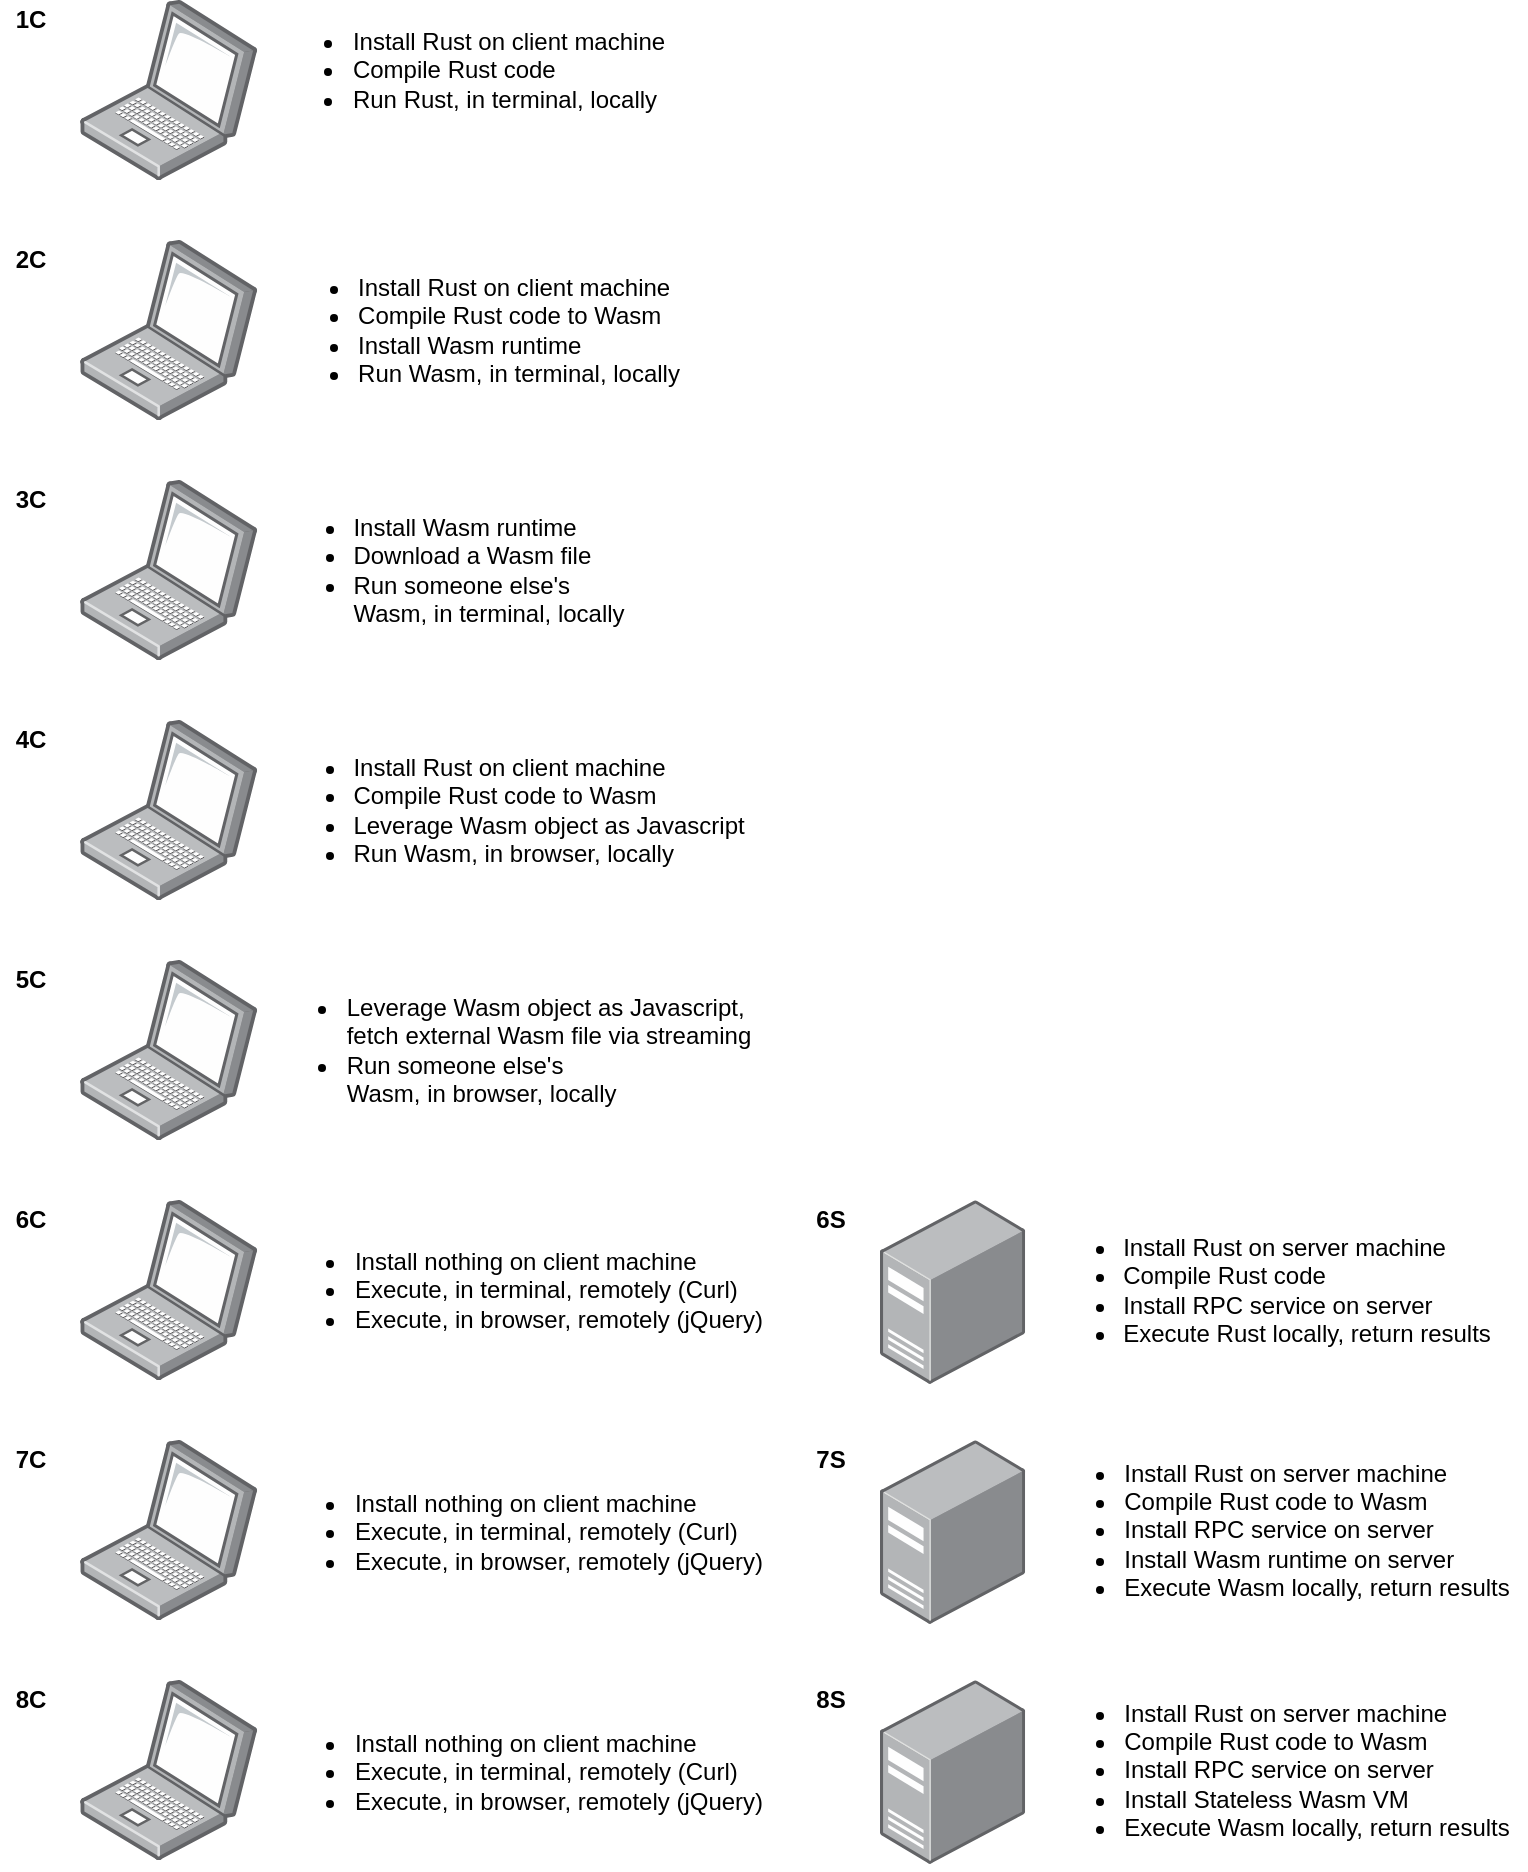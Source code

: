 <mxfile version="12.4.2" type="device" pages="1"><diagram id="XBtV41fDwxLXYlW0F-xd" name="Page-1"><mxGraphModel dx="1092" dy="528" grid="1" gridSize="10" guides="1" tooltips="1" connect="1" arrows="1" fold="1" page="1" pageScale="1" pageWidth="827" pageHeight="1169" math="0" shadow="0"><root><mxCell id="0"/><mxCell id="1" parent="0"/><mxCell id="fqusyUA_K459bH9LrAJl-1" value="" style="points=[];aspect=fixed;html=1;align=center;shadow=0;dashed=0;image;image=img/lib/allied_telesis/computer_and_terminals/Laptop.svg;" vertex="1" parent="1"><mxGeometry x="80" y="160" width="88.73" height="90" as="geometry"/></mxCell><mxCell id="fqusyUA_K459bH9LrAJl-4" value="" style="points=[];aspect=fixed;html=1;align=center;shadow=0;dashed=0;image;image=img/lib/allied_telesis/computer_and_terminals/Laptop.svg;" vertex="1" parent="1"><mxGeometry x="80" y="280" width="88.73" height="90" as="geometry"/></mxCell><mxCell id="fqusyUA_K459bH9LrAJl-5" value="" style="points=[];aspect=fixed;html=1;align=center;shadow=0;dashed=0;image;image=img/lib/allied_telesis/computer_and_terminals/Laptop.svg;" vertex="1" parent="1"><mxGeometry x="80" y="400" width="88.73" height="90" as="geometry"/></mxCell><mxCell id="fqusyUA_K459bH9LrAJl-6" value="" style="points=[];aspect=fixed;html=1;align=center;shadow=0;dashed=0;image;image=img/lib/allied_telesis/computer_and_terminals/Laptop.svg;" vertex="1" parent="1"><mxGeometry x="80" y="640" width="88.73" height="90" as="geometry"/></mxCell><mxCell id="fqusyUA_K459bH9LrAJl-8" value="&lt;div style=&quot;text-align: left&quot;&gt;&lt;ul&gt;&lt;li&gt;&lt;span&gt;Install Wasm runtime&lt;/span&gt;&lt;br&gt;&lt;/li&gt;&lt;li&gt;&lt;span&gt;Download a Wasm file&lt;/span&gt;&lt;/li&gt;&lt;li&gt;&lt;span&gt;Run someone else's&lt;br&gt;Wasm, in terminal, locally&lt;/span&gt;&lt;/li&gt;&lt;/ul&gt;&lt;/div&gt;" style="text;html=1;align=center;verticalAlign=middle;resizable=0;points=[];;autosize=1;" vertex="1" parent="1"><mxGeometry x="168.73" y="280" width="190" height="90" as="geometry"/></mxCell><mxCell id="fqusyUA_K459bH9LrAJl-9" value="&lt;div style=&quot;text-align: left&quot;&gt;&lt;ul&gt;&lt;li&gt;&lt;span&gt;Install Rust on client machine&lt;/span&gt;&lt;/li&gt;&lt;li&gt;&lt;span&gt;Compile Rust code to Wasm&lt;/span&gt;&lt;/li&gt;&lt;li&gt;&lt;span&gt;Leverage Wasm object as Javascript&lt;/span&gt;&lt;/li&gt;&lt;li&gt;&lt;span&gt;Run Wasm, in browser, locally&lt;/span&gt;&lt;/li&gt;&lt;/ul&gt;&lt;/div&gt;" style="text;html=1;align=center;verticalAlign=middle;resizable=0;points=[];;autosize=1;" vertex="1" parent="1"><mxGeometry x="168.73" y="400" width="250" height="90" as="geometry"/></mxCell><mxCell id="fqusyUA_K459bH9LrAJl-11" value="" style="points=[];aspect=fixed;html=1;align=center;shadow=0;dashed=0;image;image=img/lib/allied_telesis/computer_and_terminals/Server_Desktop.svg;" vertex="1" parent="1"><mxGeometry x="480" y="640" width="72.58" height="92" as="geometry"/></mxCell><mxCell id="fqusyUA_K459bH9LrAJl-12" value="" style="points=[];aspect=fixed;html=1;align=center;shadow=0;dashed=0;image;image=img/lib/allied_telesis/computer_and_terminals/Laptop.svg;" vertex="1" parent="1"><mxGeometry x="80" y="880" width="88.73" height="90" as="geometry"/></mxCell><mxCell id="fqusyUA_K459bH9LrAJl-13" value="" style="points=[];aspect=fixed;html=1;align=center;shadow=0;dashed=0;image;image=img/lib/allied_telesis/computer_and_terminals/Server_Desktop.svg;" vertex="1" parent="1"><mxGeometry x="480" y="880" width="72.58" height="92" as="geometry"/></mxCell><mxCell id="fqusyUA_K459bH9LrAJl-14" value="" style="points=[];aspect=fixed;html=1;align=center;shadow=0;dashed=0;image;image=img/lib/allied_telesis/computer_and_terminals/Laptop.svg;" vertex="1" parent="1"><mxGeometry x="80" y="760" width="88.73" height="90" as="geometry"/></mxCell><mxCell id="fqusyUA_K459bH9LrAJl-15" value="" style="points=[];aspect=fixed;html=1;align=center;shadow=0;dashed=0;image;image=img/lib/allied_telesis/computer_and_terminals/Server_Desktop.svg;" vertex="1" parent="1"><mxGeometry x="480" y="760" width="72.58" height="92" as="geometry"/></mxCell><mxCell id="fqusyUA_K459bH9LrAJl-19" value="&lt;div style=&quot;text-align: left&quot;&gt;&lt;ul&gt;&lt;li&gt;&lt;span&gt;Install nothing on client machine&lt;/span&gt;&lt;/li&gt;&lt;li&gt;Execute, in terminal, remotely (Curl)&lt;/li&gt;&lt;li&gt;Execute, in browser, remotely (jQuery)&lt;/li&gt;&lt;/ul&gt;&lt;/div&gt;" style="text;html=1;align=center;verticalAlign=middle;resizable=0;points=[];;autosize=1;" vertex="1" parent="1"><mxGeometry x="168.73" y="650" width="260" height="70" as="geometry"/></mxCell><mxCell id="fqusyUA_K459bH9LrAJl-20" value="&lt;div style=&quot;text-align: left&quot;&gt;&lt;ul&gt;&lt;li&gt;&lt;span&gt;Install Rust on server machine&lt;/span&gt;&lt;/li&gt;&lt;li&gt;&lt;span&gt;Compile Rust code&lt;/span&gt;&lt;/li&gt;&lt;li&gt;Install RPC service on server&lt;/li&gt;&lt;li&gt;&lt;span&gt;Execute Rust locally, return results&lt;/span&gt;&lt;/li&gt;&lt;/ul&gt;&lt;/div&gt;" style="text;html=1;align=center;verticalAlign=middle;resizable=0;points=[];;autosize=1;" vertex="1" parent="1"><mxGeometry x="552.58" y="640" width="240" height="90" as="geometry"/></mxCell><mxCell id="fqusyUA_K459bH9LrAJl-21" value="&lt;div style=&quot;text-align: left&quot;&gt;&lt;ul&gt;&lt;li&gt;&lt;span&gt;Install Rust on server machine&lt;/span&gt;&lt;/li&gt;&lt;li&gt;&lt;span&gt;Compile Rust code to Wasm&lt;/span&gt;&lt;/li&gt;&lt;li&gt;Install RPC service on server&lt;/li&gt;&lt;li&gt;Install Wasm runtime on server&lt;/li&gt;&lt;li&gt;&lt;span&gt;Execute Wasm locally, return results&lt;/span&gt;&lt;/li&gt;&lt;/ul&gt;&lt;/div&gt;" style="text;html=1;align=center;verticalAlign=middle;resizable=0;points=[];;autosize=1;" vertex="1" parent="1"><mxGeometry x="552.58" y="755" width="250" height="100" as="geometry"/></mxCell><mxCell id="fqusyUA_K459bH9LrAJl-22" value="&lt;div style=&quot;text-align: left&quot;&gt;&lt;ul&gt;&lt;li&gt;&lt;span&gt;Install Rust on server machine&lt;/span&gt;&lt;/li&gt;&lt;li&gt;&lt;span&gt;Compile Rust code to Wasm&lt;/span&gt;&lt;/li&gt;&lt;li&gt;Install RPC service on server&lt;/li&gt;&lt;li&gt;Install Stateless Wasm VM&lt;/li&gt;&lt;li&gt;&lt;span&gt;Execute Wasm locally, return results&lt;/span&gt;&lt;/li&gt;&lt;/ul&gt;&lt;/div&gt;" style="text;html=1;align=center;verticalAlign=middle;resizable=0;points=[];;autosize=1;" vertex="1" parent="1"><mxGeometry x="552.58" y="875" width="250" height="100" as="geometry"/></mxCell><mxCell id="fqusyUA_K459bH9LrAJl-23" value="&lt;div style=&quot;text-align: left&quot;&gt;&lt;ul&gt;&lt;li&gt;&lt;span&gt;Install nothing on client machine&lt;/span&gt;&lt;/li&gt;&lt;li&gt;Execute, in terminal, remotely (Curl)&lt;/li&gt;&lt;li&gt;Execute, in browser, remotely (jQuery)&lt;/li&gt;&lt;/ul&gt;&lt;/div&gt;" style="text;html=1;align=center;verticalAlign=middle;resizable=0;points=[];;autosize=1;" vertex="1" parent="1"><mxGeometry x="168.73" y="771" width="260" height="70" as="geometry"/></mxCell><mxCell id="fqusyUA_K459bH9LrAJl-24" value="&lt;div style=&quot;text-align: left&quot;&gt;&lt;ul&gt;&lt;li&gt;&lt;span&gt;Install nothing on client machine&lt;/span&gt;&lt;/li&gt;&lt;li&gt;Execute, in terminal, remotely (Curl)&lt;/li&gt;&lt;li&gt;Execute, in browser, remotely (jQuery)&lt;/li&gt;&lt;/ul&gt;&lt;/div&gt;" style="text;html=1;align=center;verticalAlign=middle;resizable=0;points=[];;autosize=1;" vertex="1" parent="1"><mxGeometry x="168.73" y="891" width="260" height="70" as="geometry"/></mxCell><mxCell id="fqusyUA_K459bH9LrAJl-25" value="&lt;b&gt;2C&lt;/b&gt;" style="text;html=1;align=center;verticalAlign=middle;resizable=0;points=[];;autosize=1;" vertex="1" parent="1"><mxGeometry x="40" y="160" width="30" height="20" as="geometry"/></mxCell><mxCell id="fqusyUA_K459bH9LrAJl-26" value="&lt;b&gt;3C&lt;/b&gt;" style="text;html=1;align=center;verticalAlign=middle;resizable=0;points=[];;autosize=1;" vertex="1" parent="1"><mxGeometry x="40" y="280" width="30" height="20" as="geometry"/></mxCell><mxCell id="fqusyUA_K459bH9LrAJl-27" value="&lt;b&gt;4C&lt;/b&gt;" style="text;html=1;align=center;verticalAlign=middle;resizable=0;points=[];;autosize=1;" vertex="1" parent="1"><mxGeometry x="40" y="400" width="30" height="20" as="geometry"/></mxCell><mxCell id="fqusyUA_K459bH9LrAJl-28" value="&lt;b&gt;6C&lt;/b&gt;" style="text;html=1;align=center;verticalAlign=middle;resizable=0;points=[];;autosize=1;" vertex="1" parent="1"><mxGeometry x="40" y="640" width="30" height="20" as="geometry"/></mxCell><mxCell id="fqusyUA_K459bH9LrAJl-29" value="&lt;b&gt;6S&lt;/b&gt;" style="text;html=1;align=center;verticalAlign=middle;resizable=0;points=[];;autosize=1;" vertex="1" parent="1"><mxGeometry x="440" y="640" width="30" height="20" as="geometry"/></mxCell><mxCell id="fqusyUA_K459bH9LrAJl-30" value="&lt;b&gt;7C&lt;/b&gt;" style="text;html=1;align=center;verticalAlign=middle;resizable=0;points=[];;autosize=1;" vertex="1" parent="1"><mxGeometry x="40" y="760" width="30" height="20" as="geometry"/></mxCell><mxCell id="fqusyUA_K459bH9LrAJl-31" value="&lt;b&gt;8C&lt;/b&gt;" style="text;html=1;align=center;verticalAlign=middle;resizable=0;points=[];;autosize=1;" vertex="1" parent="1"><mxGeometry x="40" y="880" width="30" height="20" as="geometry"/></mxCell><mxCell id="fqusyUA_K459bH9LrAJl-32" value="&lt;b&gt;7S&lt;/b&gt;" style="text;html=1;align=center;verticalAlign=middle;resizable=0;points=[];;autosize=1;" vertex="1" parent="1"><mxGeometry x="440" y="760" width="30" height="20" as="geometry"/></mxCell><mxCell id="fqusyUA_K459bH9LrAJl-33" value="&lt;b&gt;8S&lt;/b&gt;" style="text;html=1;align=center;verticalAlign=middle;resizable=0;points=[];;autosize=1;" vertex="1" parent="1"><mxGeometry x="440" y="880" width="30" height="20" as="geometry"/></mxCell><mxCell id="fqusyUA_K459bH9LrAJl-34" value="" style="points=[];aspect=fixed;html=1;align=center;shadow=0;dashed=0;image;image=img/lib/allied_telesis/computer_and_terminals/Laptop.svg;" vertex="1" parent="1"><mxGeometry x="80" y="40" width="88.73" height="90" as="geometry"/></mxCell><mxCell id="fqusyUA_K459bH9LrAJl-35" value="&lt;div style=&quot;text-align: left&quot;&gt;&lt;ul&gt;&lt;li&gt;&lt;span&gt;Install Rust on client machine&lt;/span&gt;&lt;/li&gt;&lt;li&gt;&lt;span&gt;Compile Rust code&lt;/span&gt;&lt;/li&gt;&lt;li&gt;&lt;span&gt;Run Rust, in terminal, locally&lt;/span&gt;&lt;/li&gt;&lt;/ul&gt;&lt;/div&gt;" style="text;html=1;align=center;verticalAlign=middle;resizable=0;points=[];;autosize=1;" vertex="1" parent="1"><mxGeometry x="168.73" y="40" width="210" height="70" as="geometry"/></mxCell><mxCell id="fqusyUA_K459bH9LrAJl-36" value="&lt;b&gt;1C&lt;/b&gt;" style="text;html=1;align=center;verticalAlign=middle;resizable=0;points=[];;autosize=1;" vertex="1" parent="1"><mxGeometry x="40" y="40" width="30" height="20" as="geometry"/></mxCell><mxCell id="fqusyUA_K459bH9LrAJl-37" value="&lt;div style=&quot;text-align: left&quot;&gt;&lt;ul&gt;&lt;li&gt;&lt;span&gt;Install Rust on client machine&lt;/span&gt;&lt;/li&gt;&lt;li&gt;&lt;span&gt;Compile Rust code to Wasm&lt;/span&gt;&lt;/li&gt;&lt;li&gt;&lt;span&gt;Install Wasm runtime&lt;/span&gt;&lt;/li&gt;&lt;li&gt;&lt;span&gt;Run Wasm, in terminal, locally&lt;/span&gt;&lt;/li&gt;&lt;/ul&gt;&lt;/div&gt;" style="text;html=1;align=center;verticalAlign=middle;resizable=0;points=[];;autosize=1;" vertex="1" parent="1"><mxGeometry x="168.73" y="160" width="220" height="90" as="geometry"/></mxCell><mxCell id="fqusyUA_K459bH9LrAJl-38" value="" style="points=[];aspect=fixed;html=1;align=center;shadow=0;dashed=0;image;image=img/lib/allied_telesis/computer_and_terminals/Laptop.svg;" vertex="1" parent="1"><mxGeometry x="80" y="520" width="88.73" height="90" as="geometry"/></mxCell><mxCell id="fqusyUA_K459bH9LrAJl-39" value="&lt;div style=&quot;text-align: left&quot;&gt;&lt;ul&gt;&lt;li&gt;&lt;span&gt;Leverage Wasm object as Javascript,&amp;nbsp;&lt;br&gt;&lt;/span&gt;fetch external Wasm file via streaming&lt;/li&gt;&lt;li&gt;&lt;span&gt;Run someone else's&lt;br&gt;Wasm, in browser, locally&lt;/span&gt;&lt;/li&gt;&lt;/ul&gt;&lt;/div&gt;" style="text;html=1;align=center;verticalAlign=middle;resizable=0;points=[];;autosize=1;" vertex="1" parent="1"><mxGeometry x="163.73" y="520" width="260" height="90" as="geometry"/></mxCell><mxCell id="fqusyUA_K459bH9LrAJl-40" value="&lt;b&gt;5C&lt;/b&gt;" style="text;html=1;align=center;verticalAlign=middle;resizable=0;points=[];;autosize=1;" vertex="1" parent="1"><mxGeometry x="40" y="520" width="30" height="20" as="geometry"/></mxCell></root></mxGraphModel></diagram></mxfile>